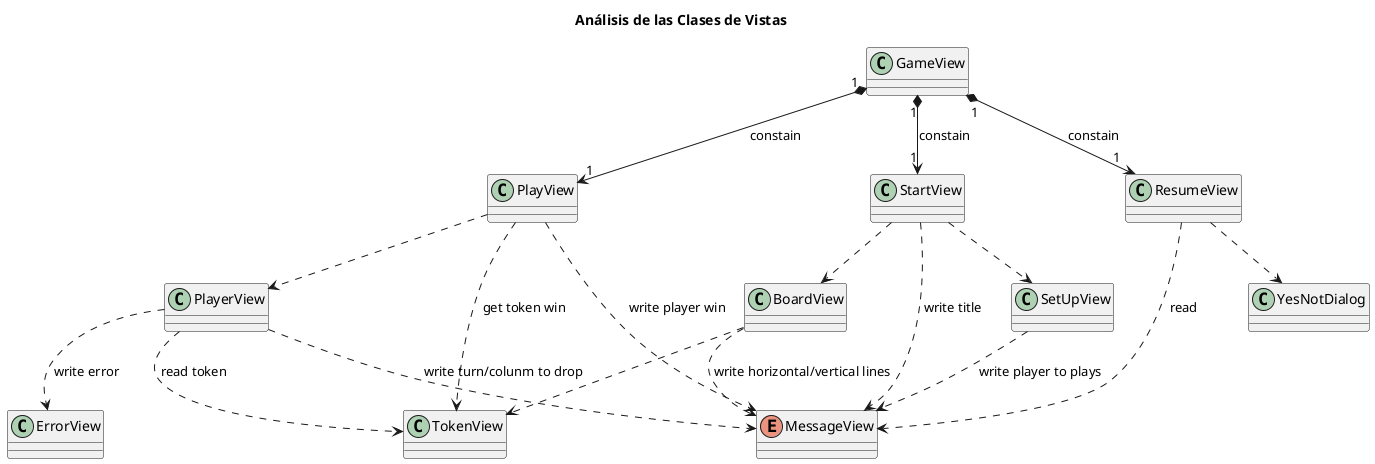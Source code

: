 @startuml AnalysisViews
title Análisis de las Clases de Vistas
class GameView{

}
GameView "1" *--> "1" StartView : constain
GameView "1" *--> "1" PlayView : constain
GameView "1" *--> "1" ResumeView : constain

class StartView{

}
StartView ..> MessageView : write title
StartView ..> SetUpView
StartView ..> BoardView

class PlayView{

}
PlayView ..> PlayerView
PlayView ..> TokenView : get token win
PlayView ..> MessageView : write player win

class ResumeView{

}
ResumeView ..> MessageView : read
ResumeView ..> YesNotDialog

enum MessageView{

}

class SetUpView{
    
}
SetUpView ..> MessageView : write player to plays

class BoardView{

}
BoardView ..> MessageView : write horizontal/vertical lines
BoardView ..> TokenView

class TokenView{

}

class PlayerView{

}
PlayerView ..> TokenView : read token
PlayerView ..> MessageView : write turn/colunm to drop
PlayerView ..> ErrorView : write error
@enduml

@startuml AnalysisModels
title Análisis de las Clases de Modelos

class Game{

}
Game "1" *--> "1" Board : constain
Game "1" *--> "1" Turn : constain

class Board{

}
Board o--> "6x7" Token : aggregate in coordinates
Board ..> Coordinate 

class Turn{
    -current : int
}
Turn "1" --> "1" Board : collaborate
Turn "1" --> "2" Player : collaborate
Turn ..> Token : assign to player

class Player{

}
Player --> "1" Board : drop tokens on
Player --> "21" Token : collaborate

class Coordinate{
}
Coordinate "1" ..> "1" Token : constain

enum Token{

}
@enduml

@startuml AnalysisTypes
title Análisis de las Clases de Tipos

enum Message{
    +Titile,
    +HorizontalLine,
    +VerticalLine,
    +Turn,
    +NumOfPlayers,
    +Random,
    +EnterColunmToDrop,
    +InvalidColunm,
    +CompleteColunm,
    +PlayerWin,
    +PlayersTied,
    +Resume
}

enum Token{
    +X,
    +O,
    +Null
}

enum Error{
    +ColunmOutOfRange,
    +ColunmIsComplete
}

@enduml

@startuml AnalysisUtils
title Análisis de las Clases de Utils

class Coordinate{
    -row : int
    -colunm : int
}
@enduml